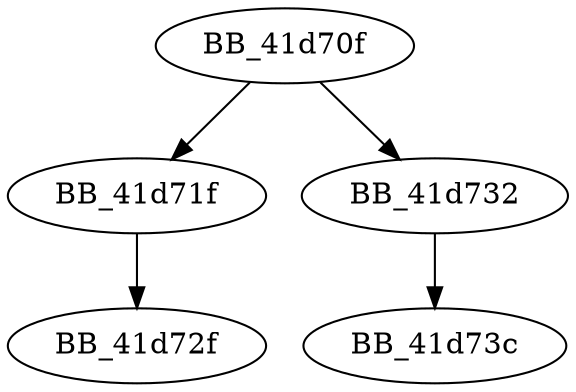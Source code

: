 DiGraph __unlock_file2{
BB_41d70f->BB_41d71f
BB_41d70f->BB_41d732
BB_41d71f->BB_41d72f
BB_41d732->BB_41d73c
}
